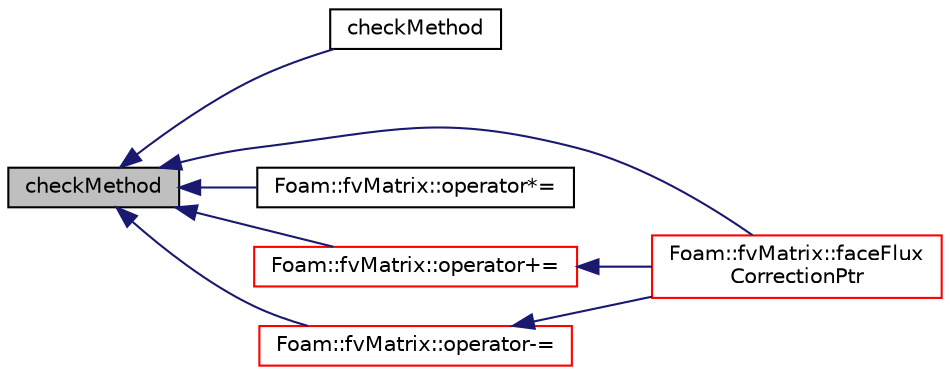 digraph "checkMethod"
{
  bgcolor="transparent";
  edge [fontname="Helvetica",fontsize="10",labelfontname="Helvetica",labelfontsize="10"];
  node [fontname="Helvetica",fontsize="10",shape=record];
  rankdir="LR";
  Node5071 [label="checkMethod",height=0.2,width=0.4,color="black", fillcolor="grey75", style="filled", fontcolor="black"];
  Node5071 -> Node5072 [dir="back",color="midnightblue",fontsize="10",style="solid",fontname="Helvetica"];
  Node5072 [label="checkMethod",height=0.2,width=0.4,color="black",URL="$a21851.html#a1fdb9fc52b704ba2f090c5740bfa1f03"];
  Node5071 -> Node5073 [dir="back",color="midnightblue",fontsize="10",style="solid",fontname="Helvetica"];
  Node5073 [label="Foam::fvMatrix::faceFlux\lCorrectionPtr",height=0.2,width=0.4,color="red",URL="$a23173.html#abca4d525cb7a95854e0bbc373847fef2",tooltip="Return pointer to face-flux non-orthogonal correction field. "];
  Node5071 -> Node5078 [dir="back",color="midnightblue",fontsize="10",style="solid",fontname="Helvetica"];
  Node5078 [label="Foam::fvMatrix::operator*=",height=0.2,width=0.4,color="black",URL="$a23173.html#a1809802389c786e88da3900c7dd72f53"];
  Node5071 -> Node5079 [dir="back",color="midnightblue",fontsize="10",style="solid",fontname="Helvetica"];
  Node5079 [label="Foam::fvMatrix::operator+=",height=0.2,width=0.4,color="red",URL="$a23173.html#a3b35570cf4d5c9f6922532e61ce4cdd4"];
  Node5079 -> Node5073 [dir="back",color="midnightblue",fontsize="10",style="solid",fontname="Helvetica"];
  Node5071 -> Node5081 [dir="back",color="midnightblue",fontsize="10",style="solid",fontname="Helvetica"];
  Node5081 [label="Foam::fvMatrix::operator-=",height=0.2,width=0.4,color="red",URL="$a23173.html#a02b5ab6b6deba7735837707b7fe71638"];
  Node5081 -> Node5073 [dir="back",color="midnightblue",fontsize="10",style="solid",fontname="Helvetica"];
}
